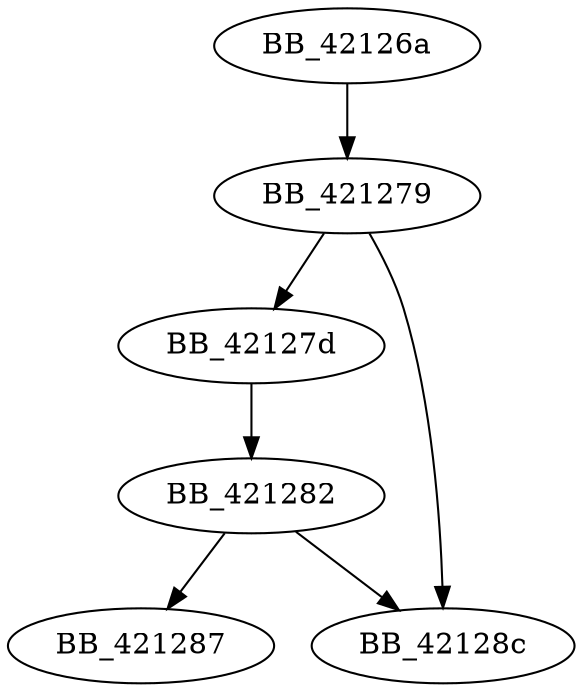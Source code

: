 DiGraph __callnewh{
BB_42126a->BB_421279
BB_421279->BB_42127d
BB_421279->BB_42128c
BB_42127d->BB_421282
BB_421282->BB_421287
BB_421282->BB_42128c
}
